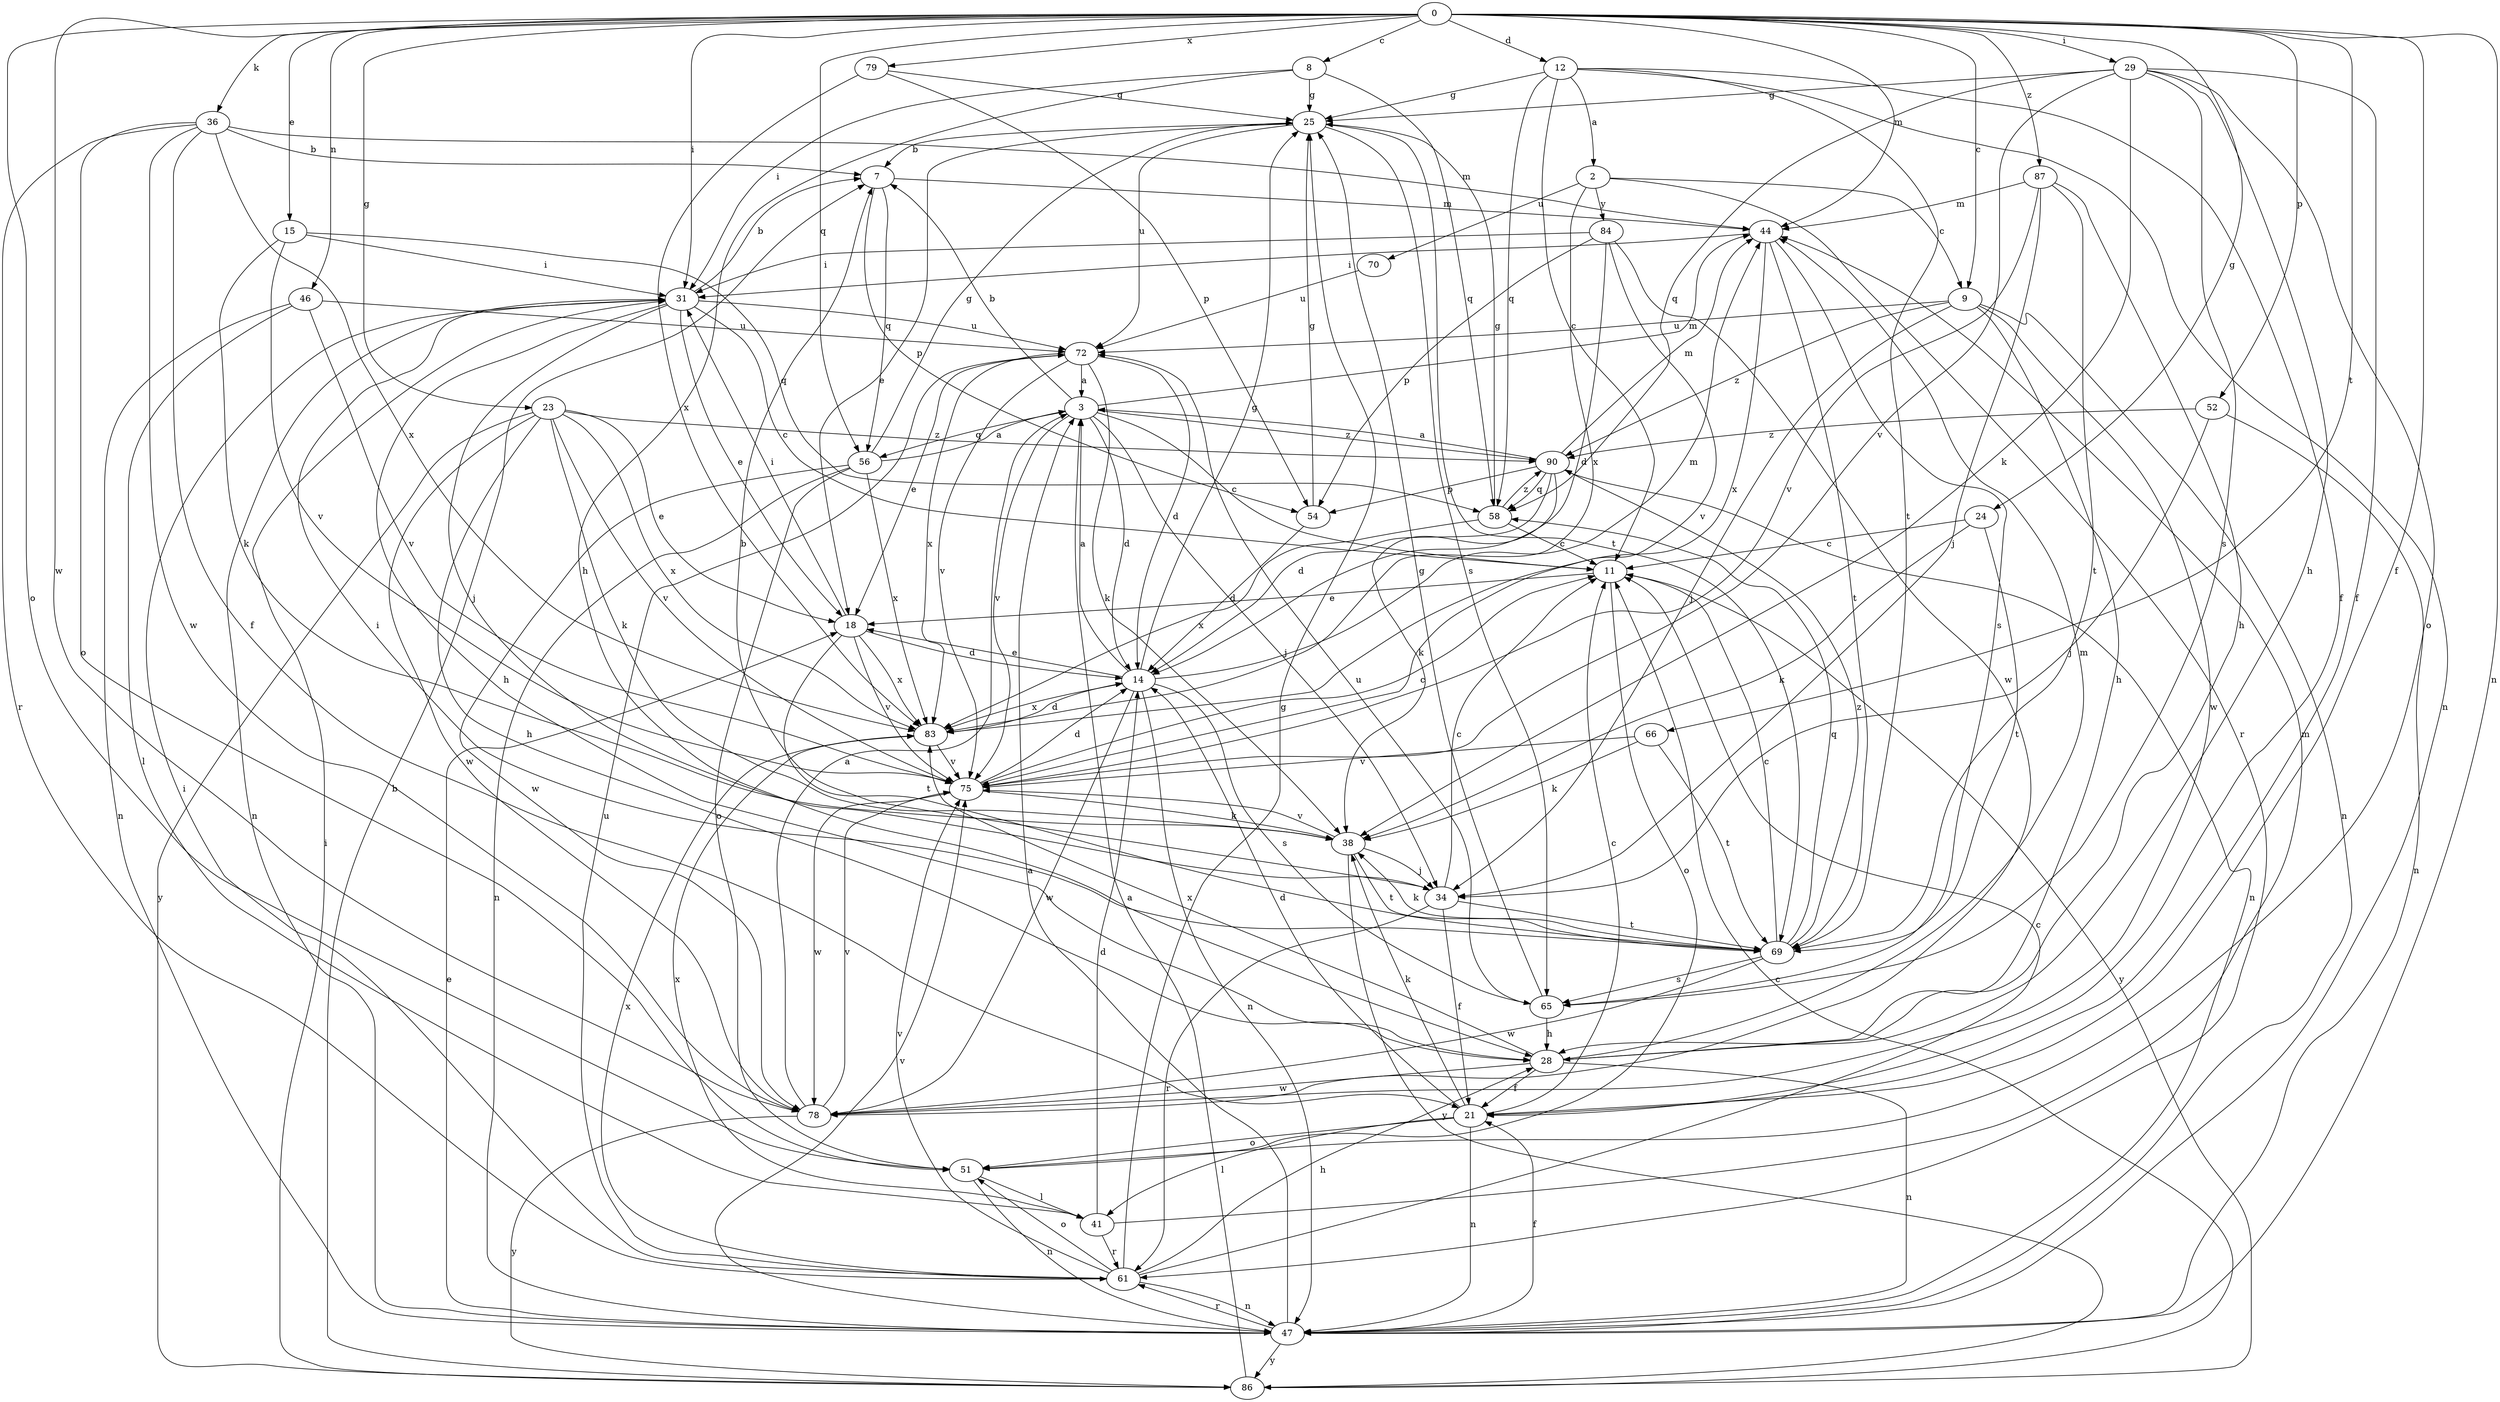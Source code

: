 strict digraph  {
0;
2;
3;
7;
8;
9;
11;
12;
14;
15;
18;
21;
23;
24;
25;
28;
29;
31;
34;
36;
38;
41;
44;
46;
47;
51;
52;
54;
56;
58;
61;
65;
66;
69;
70;
72;
75;
78;
79;
83;
84;
86;
87;
90;
0 -> 8  [label=c];
0 -> 9  [label=c];
0 -> 12  [label=d];
0 -> 15  [label=e];
0 -> 21  [label=f];
0 -> 23  [label=g];
0 -> 24  [label=g];
0 -> 29  [label=i];
0 -> 31  [label=i];
0 -> 36  [label=k];
0 -> 44  [label=m];
0 -> 46  [label=n];
0 -> 47  [label=n];
0 -> 51  [label=o];
0 -> 52  [label=p];
0 -> 56  [label=q];
0 -> 66  [label=t];
0 -> 78  [label=w];
0 -> 79  [label=x];
0 -> 87  [label=z];
2 -> 9  [label=c];
2 -> 61  [label=r];
2 -> 70  [label=u];
2 -> 83  [label=x];
2 -> 84  [label=y];
3 -> 7  [label=b];
3 -> 11  [label=c];
3 -> 14  [label=d];
3 -> 34  [label=j];
3 -> 44  [label=m];
3 -> 56  [label=q];
3 -> 75  [label=v];
3 -> 90  [label=z];
7 -> 44  [label=m];
7 -> 54  [label=p];
7 -> 56  [label=q];
8 -> 25  [label=g];
8 -> 28  [label=h];
8 -> 31  [label=i];
8 -> 58  [label=q];
9 -> 28  [label=h];
9 -> 34  [label=j];
9 -> 47  [label=n];
9 -> 72  [label=u];
9 -> 78  [label=w];
9 -> 90  [label=z];
11 -> 18  [label=e];
11 -> 51  [label=o];
11 -> 86  [label=y];
12 -> 2  [label=a];
12 -> 11  [label=c];
12 -> 21  [label=f];
12 -> 25  [label=g];
12 -> 47  [label=n];
12 -> 58  [label=q];
12 -> 69  [label=t];
14 -> 3  [label=a];
14 -> 18  [label=e];
14 -> 25  [label=g];
14 -> 44  [label=m];
14 -> 47  [label=n];
14 -> 65  [label=s];
14 -> 78  [label=w];
14 -> 83  [label=x];
15 -> 31  [label=i];
15 -> 38  [label=k];
15 -> 58  [label=q];
15 -> 75  [label=v];
18 -> 14  [label=d];
18 -> 31  [label=i];
18 -> 69  [label=t];
18 -> 75  [label=v];
18 -> 83  [label=x];
21 -> 11  [label=c];
21 -> 14  [label=d];
21 -> 38  [label=k];
21 -> 41  [label=l];
21 -> 47  [label=n];
21 -> 51  [label=o];
23 -> 18  [label=e];
23 -> 28  [label=h];
23 -> 38  [label=k];
23 -> 75  [label=v];
23 -> 78  [label=w];
23 -> 83  [label=x];
23 -> 86  [label=y];
23 -> 90  [label=z];
24 -> 11  [label=c];
24 -> 38  [label=k];
24 -> 69  [label=t];
25 -> 7  [label=b];
25 -> 18  [label=e];
25 -> 65  [label=s];
25 -> 69  [label=t];
25 -> 72  [label=u];
28 -> 21  [label=f];
28 -> 44  [label=m];
28 -> 47  [label=n];
28 -> 78  [label=w];
28 -> 83  [label=x];
29 -> 21  [label=f];
29 -> 25  [label=g];
29 -> 28  [label=h];
29 -> 38  [label=k];
29 -> 51  [label=o];
29 -> 58  [label=q];
29 -> 65  [label=s];
29 -> 75  [label=v];
31 -> 7  [label=b];
31 -> 11  [label=c];
31 -> 18  [label=e];
31 -> 28  [label=h];
31 -> 34  [label=j];
31 -> 47  [label=n];
31 -> 72  [label=u];
34 -> 7  [label=b];
34 -> 11  [label=c];
34 -> 21  [label=f];
34 -> 61  [label=r];
34 -> 69  [label=t];
36 -> 7  [label=b];
36 -> 21  [label=f];
36 -> 44  [label=m];
36 -> 51  [label=o];
36 -> 61  [label=r];
36 -> 78  [label=w];
36 -> 83  [label=x];
38 -> 34  [label=j];
38 -> 69  [label=t];
38 -> 75  [label=v];
38 -> 86  [label=y];
41 -> 14  [label=d];
41 -> 44  [label=m];
41 -> 61  [label=r];
41 -> 83  [label=x];
44 -> 31  [label=i];
44 -> 65  [label=s];
44 -> 69  [label=t];
44 -> 83  [label=x];
46 -> 41  [label=l];
46 -> 47  [label=n];
46 -> 72  [label=u];
46 -> 75  [label=v];
47 -> 3  [label=a];
47 -> 18  [label=e];
47 -> 21  [label=f];
47 -> 61  [label=r];
47 -> 75  [label=v];
47 -> 86  [label=y];
51 -> 41  [label=l];
51 -> 47  [label=n];
52 -> 34  [label=j];
52 -> 47  [label=n];
52 -> 90  [label=z];
54 -> 14  [label=d];
54 -> 25  [label=g];
56 -> 3  [label=a];
56 -> 25  [label=g];
56 -> 47  [label=n];
56 -> 51  [label=o];
56 -> 78  [label=w];
56 -> 83  [label=x];
58 -> 11  [label=c];
58 -> 25  [label=g];
58 -> 83  [label=x];
58 -> 90  [label=z];
61 -> 11  [label=c];
61 -> 25  [label=g];
61 -> 28  [label=h];
61 -> 31  [label=i];
61 -> 47  [label=n];
61 -> 51  [label=o];
61 -> 72  [label=u];
61 -> 75  [label=v];
61 -> 83  [label=x];
65 -> 25  [label=g];
65 -> 28  [label=h];
65 -> 72  [label=u];
66 -> 38  [label=k];
66 -> 69  [label=t];
66 -> 75  [label=v];
69 -> 11  [label=c];
69 -> 31  [label=i];
69 -> 38  [label=k];
69 -> 58  [label=q];
69 -> 65  [label=s];
69 -> 78  [label=w];
69 -> 90  [label=z];
70 -> 72  [label=u];
72 -> 3  [label=a];
72 -> 14  [label=d];
72 -> 18  [label=e];
72 -> 38  [label=k];
72 -> 75  [label=v];
72 -> 83  [label=x];
75 -> 11  [label=c];
75 -> 14  [label=d];
75 -> 38  [label=k];
75 -> 78  [label=w];
78 -> 3  [label=a];
78 -> 75  [label=v];
78 -> 86  [label=y];
79 -> 25  [label=g];
79 -> 54  [label=p];
79 -> 83  [label=x];
83 -> 14  [label=d];
83 -> 75  [label=v];
84 -> 14  [label=d];
84 -> 31  [label=i];
84 -> 54  [label=p];
84 -> 75  [label=v];
84 -> 78  [label=w];
86 -> 3  [label=a];
86 -> 7  [label=b];
86 -> 11  [label=c];
86 -> 31  [label=i];
87 -> 28  [label=h];
87 -> 34  [label=j];
87 -> 44  [label=m];
87 -> 69  [label=t];
87 -> 75  [label=v];
90 -> 3  [label=a];
90 -> 14  [label=d];
90 -> 38  [label=k];
90 -> 44  [label=m];
90 -> 47  [label=n];
90 -> 54  [label=p];
90 -> 58  [label=q];
}
